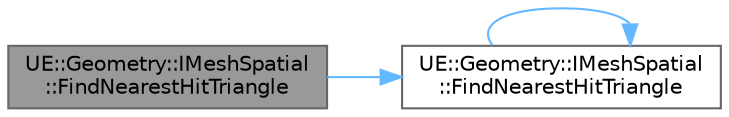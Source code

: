 digraph "UE::Geometry::IMeshSpatial::FindNearestHitTriangle"
{
 // INTERACTIVE_SVG=YES
 // LATEX_PDF_SIZE
  bgcolor="transparent";
  edge [fontname=Helvetica,fontsize=10,labelfontname=Helvetica,labelfontsize=10];
  node [fontname=Helvetica,fontsize=10,shape=box,height=0.2,width=0.4];
  rankdir="LR";
  Node1 [id="Node000001",label="UE::Geometry::IMeshSpatial\l::FindNearestHitTriangle",height=0.2,width=0.4,color="gray40", fillcolor="grey60", style="filled", fontcolor="black",tooltip="Find nearest triangle from the given ray."];
  Node1 -> Node2 [id="edge1_Node000001_Node000002",color="steelblue1",style="solid",tooltip=" "];
  Node2 [id="Node000002",label="UE::Geometry::IMeshSpatial\l::FindNearestHitTriangle",height=0.2,width=0.4,color="grey40", fillcolor="white", style="filled",URL="$d6/d6f/classUE_1_1Geometry_1_1IMeshSpatial.html#acf4420f5db028688c44a74df4c6a7ee6",tooltip=" "];
  Node2 -> Node2 [id="edge2_Node000002_Node000002",color="steelblue1",style="solid",tooltip=" "];
}
